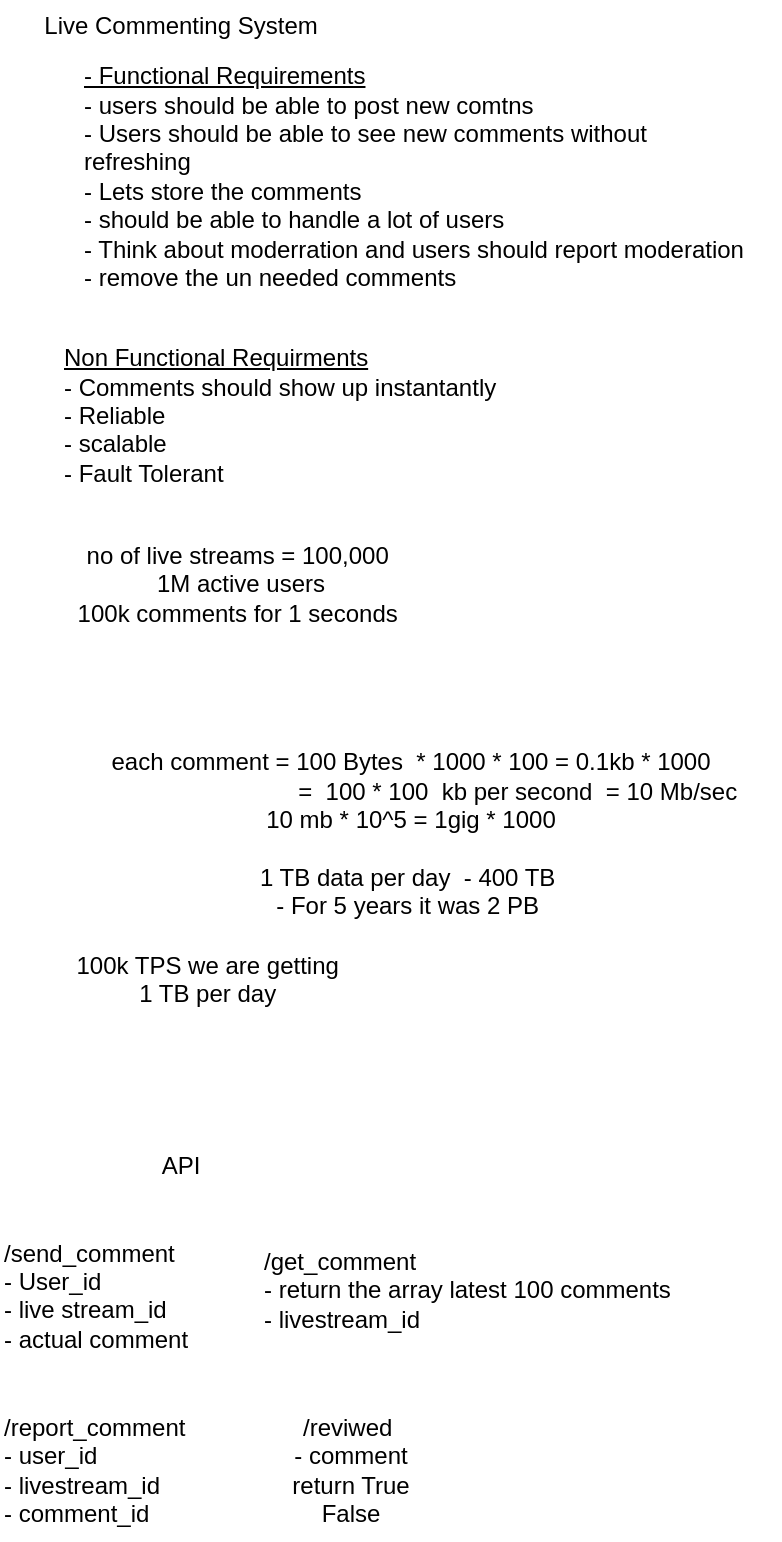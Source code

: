 <mxfile version="26.1.0">
  <diagram name="Page-1" id="kxJl0_MOcjqdHjIVECrp">
    <mxGraphModel dx="1854" dy="801" grid="1" gridSize="10" guides="1" tooltips="1" connect="1" arrows="1" fold="1" page="1" pageScale="1" pageWidth="850" pageHeight="1100" math="0" shadow="0">
      <root>
        <mxCell id="0" />
        <mxCell id="1" parent="0" />
        <mxCell id="1UQz_bt7iV97tCaEum5L-1" value="Live Commenting System&lt;div&gt;&lt;br&gt;&lt;/div&gt;" style="text;html=1;align=center;verticalAlign=middle;resizable=0;points=[];autosize=1;strokeColor=none;fillColor=none;" vertex="1" parent="1">
          <mxGeometry x="-10" y="13" width="160" height="40" as="geometry" />
        </mxCell>
        <mxCell id="1UQz_bt7iV97tCaEum5L-3" value="&lt;u&gt;- Functional Requirements&lt;/u&gt;&lt;div&gt;&lt;span style=&quot;background-color: transparent; color: light-dark(rgb(0, 0, 0), rgb(255, 255, 255));&quot;&gt;- users should be able to post new comtns&lt;/span&gt;&lt;/div&gt;&lt;div&gt;&lt;span style=&quot;background-color: transparent; color: light-dark(rgb(0, 0, 0), rgb(255, 255, 255));&quot;&gt;- Users should be able to see new comments without&amp;nbsp;&lt;/span&gt;&lt;/div&gt;&lt;div&gt;&lt;span style=&quot;background-color: transparent; color: light-dark(rgb(0, 0, 0), rgb(255, 255, 255));&quot;&gt;refreshing&lt;/span&gt;&lt;/div&gt;&lt;div&gt;- Lets store the comments&lt;/div&gt;&lt;div&gt;&lt;span style=&quot;background-color: transparent; color: light-dark(rgb(0, 0, 0), rgb(255, 255, 255));&quot;&gt;- should be able to handle a lot of users&amp;nbsp;&lt;/span&gt;&lt;/div&gt;&lt;div&gt;&lt;span style=&quot;background-color: transparent; color: light-dark(rgb(0, 0, 0), rgb(255, 255, 255));&quot;&gt;- Think about moderration and users should report moderation&lt;/span&gt;&lt;/div&gt;&lt;div&gt;&lt;span style=&quot;background-color: transparent; color: light-dark(rgb(0, 0, 0), rgb(255, 255, 255));&quot;&gt;- remove the un needed comments&amp;nbsp;&lt;/span&gt;&lt;/div&gt;&lt;div&gt;&lt;span style=&quot;background-color: transparent; color: light-dark(rgb(0, 0, 0), rgb(255, 255, 255));&quot;&gt;&lt;br&gt;&lt;/span&gt;&lt;/div&gt;&lt;div&gt;&lt;span style=&quot;background-color: transparent; color: light-dark(rgb(0, 0, 0), rgb(255, 255, 255));&quot;&gt;&lt;br&gt;&lt;/span&gt;&lt;/div&gt;&lt;div&gt;&lt;span style=&quot;background-color: transparent; color: light-dark(rgb(0, 0, 0), rgb(255, 255, 255));&quot;&gt;&lt;br&gt;&lt;/span&gt;&lt;/div&gt;&lt;div&gt;&lt;span style=&quot;background-color: transparent; color: light-dark(rgb(0, 0, 0), rgb(255, 255, 255));&quot;&gt;&amp;nbsp;&lt;/span&gt;&lt;/div&gt;" style="text;html=1;align=left;verticalAlign=middle;resizable=0;points=[];autosize=1;strokeColor=none;fillColor=none;" vertex="1" parent="1">
          <mxGeometry x="20" y="35" width="350" height="190" as="geometry" />
        </mxCell>
        <mxCell id="1UQz_bt7iV97tCaEum5L-5" value="&lt;u&gt;Non Functional Requirments&lt;/u&gt;&lt;div&gt;- Comments should show up instantantly&amp;nbsp;&lt;/div&gt;&lt;div&gt;- Reliable&amp;nbsp;&lt;/div&gt;&lt;div&gt;- scalable&lt;/div&gt;&lt;div&gt;- Fault Tolerant&lt;/div&gt;&lt;div&gt;&lt;br&gt;&lt;/div&gt;&lt;div&gt;&lt;br&gt;&lt;/div&gt;" style="text;html=1;align=left;verticalAlign=middle;resizable=0;points=[];autosize=1;strokeColor=none;fillColor=none;" vertex="1" parent="1">
          <mxGeometry x="10" y="180" width="240" height="110" as="geometry" />
        </mxCell>
        <mxCell id="1UQz_bt7iV97tCaEum5L-7" value="no of live streams = 100,000&amp;nbsp;&lt;div&gt;1M active users&lt;/div&gt;&lt;div&gt;100k comments for 1 seconds&amp;nbsp;&lt;/div&gt;" style="text;html=1;align=center;verticalAlign=middle;resizable=0;points=[];autosize=1;strokeColor=none;fillColor=none;" vertex="1" parent="1">
          <mxGeometry x="5" y="275" width="190" height="60" as="geometry" />
        </mxCell>
        <mxCell id="1UQz_bt7iV97tCaEum5L-8" value="each comment = 100 Bytes&amp;nbsp; * 1000 * 100 = 0.1kb * 1000&lt;div&gt;&lt;span style=&quot;white-space: pre;&quot;&gt;&#x9;&lt;/span&gt;&lt;span style=&quot;white-space: pre;&quot;&gt;&#x9;&lt;/span&gt;&lt;span style=&quot;white-space: pre;&quot;&gt;&#x9;&lt;/span&gt;&lt;span style=&quot;white-space: pre;&quot;&gt;&#x9;&lt;/span&gt;=&amp;nbsp; 100 * 100&amp;nbsp; kb per second&amp;nbsp; = 10 Mb/sec&lt;/div&gt;&lt;div&gt;10 mb * 10^5 = 1gig * 1000&lt;/div&gt;&lt;div&gt;&lt;br&gt;&lt;/div&gt;&lt;div&gt;1 TB data per day&amp;nbsp; - 400 TB&amp;nbsp;&lt;/div&gt;&lt;div&gt;- For 5 years it was 2 PB&amp;nbsp;&lt;/div&gt;" style="text;html=1;align=center;verticalAlign=middle;resizable=0;points=[];autosize=1;strokeColor=none;fillColor=none;" vertex="1" parent="1">
          <mxGeometry x="10" y="380" width="350" height="100" as="geometry" />
        </mxCell>
        <mxCell id="1UQz_bt7iV97tCaEum5L-9" value="100k TPS we are getting&amp;nbsp;&lt;div&gt;1 TB per day&amp;nbsp;&lt;/div&gt;&lt;div&gt;&lt;br&gt;&lt;/div&gt;" style="text;html=1;align=center;verticalAlign=middle;resizable=0;points=[];autosize=1;strokeColor=none;fillColor=none;" vertex="1" parent="1">
          <mxGeometry x="5" y="480" width="160" height="60" as="geometry" />
        </mxCell>
        <mxCell id="1UQz_bt7iV97tCaEum5L-10" value="API&lt;div&gt;&lt;br&gt;&lt;/div&gt;" style="text;html=1;align=center;verticalAlign=middle;resizable=0;points=[];autosize=1;strokeColor=none;fillColor=none;" vertex="1" parent="1">
          <mxGeometry x="50" y="583" width="40" height="40" as="geometry" />
        </mxCell>
        <mxCell id="1UQz_bt7iV97tCaEum5L-11" value="/send_comment&lt;div&gt;- User_id&lt;/div&gt;&lt;div&gt;- live stream_id&lt;/div&gt;&lt;div&gt;- actual comment&amp;nbsp;&lt;/div&gt;&lt;div&gt;&lt;br&gt;&lt;/div&gt;" style="text;html=1;align=left;verticalAlign=middle;resizable=0;points=[];autosize=1;strokeColor=none;fillColor=none;" vertex="1" parent="1">
          <mxGeometry x="-20" y="623" width="120" height="90" as="geometry" />
        </mxCell>
        <mxCell id="1UQz_bt7iV97tCaEum5L-12" value="/get_comment&lt;div&gt;- return the array latest 100 comments&amp;nbsp;&lt;/div&gt;&lt;div&gt;- livestream_id&lt;/div&gt;" style="text;html=1;align=left;verticalAlign=middle;resizable=0;points=[];autosize=1;strokeColor=none;fillColor=none;" vertex="1" parent="1">
          <mxGeometry x="110" y="628" width="230" height="60" as="geometry" />
        </mxCell>
        <mxCell id="1UQz_bt7iV97tCaEum5L-13" value="/report_comment&lt;div&gt;- user_id&lt;/div&gt;&lt;div&gt;- livestream_id&lt;/div&gt;&lt;div&gt;- comment_id&lt;/div&gt;" style="text;html=1;align=left;verticalAlign=middle;resizable=0;points=[];autosize=1;strokeColor=none;fillColor=none;" vertex="1" parent="1">
          <mxGeometry x="-20" y="713" width="110" height="70" as="geometry" />
        </mxCell>
        <mxCell id="1UQz_bt7iV97tCaEum5L-14" value="/reviwed&amp;nbsp;&lt;div&gt;- comment&lt;/div&gt;&lt;div&gt;return True&lt;/div&gt;&lt;div&gt;False&lt;/div&gt;" style="text;html=1;align=center;verticalAlign=middle;resizable=0;points=[];autosize=1;strokeColor=none;fillColor=none;" vertex="1" parent="1">
          <mxGeometry x="115" y="713" width="80" height="70" as="geometry" />
        </mxCell>
      </root>
    </mxGraphModel>
  </diagram>
</mxfile>
